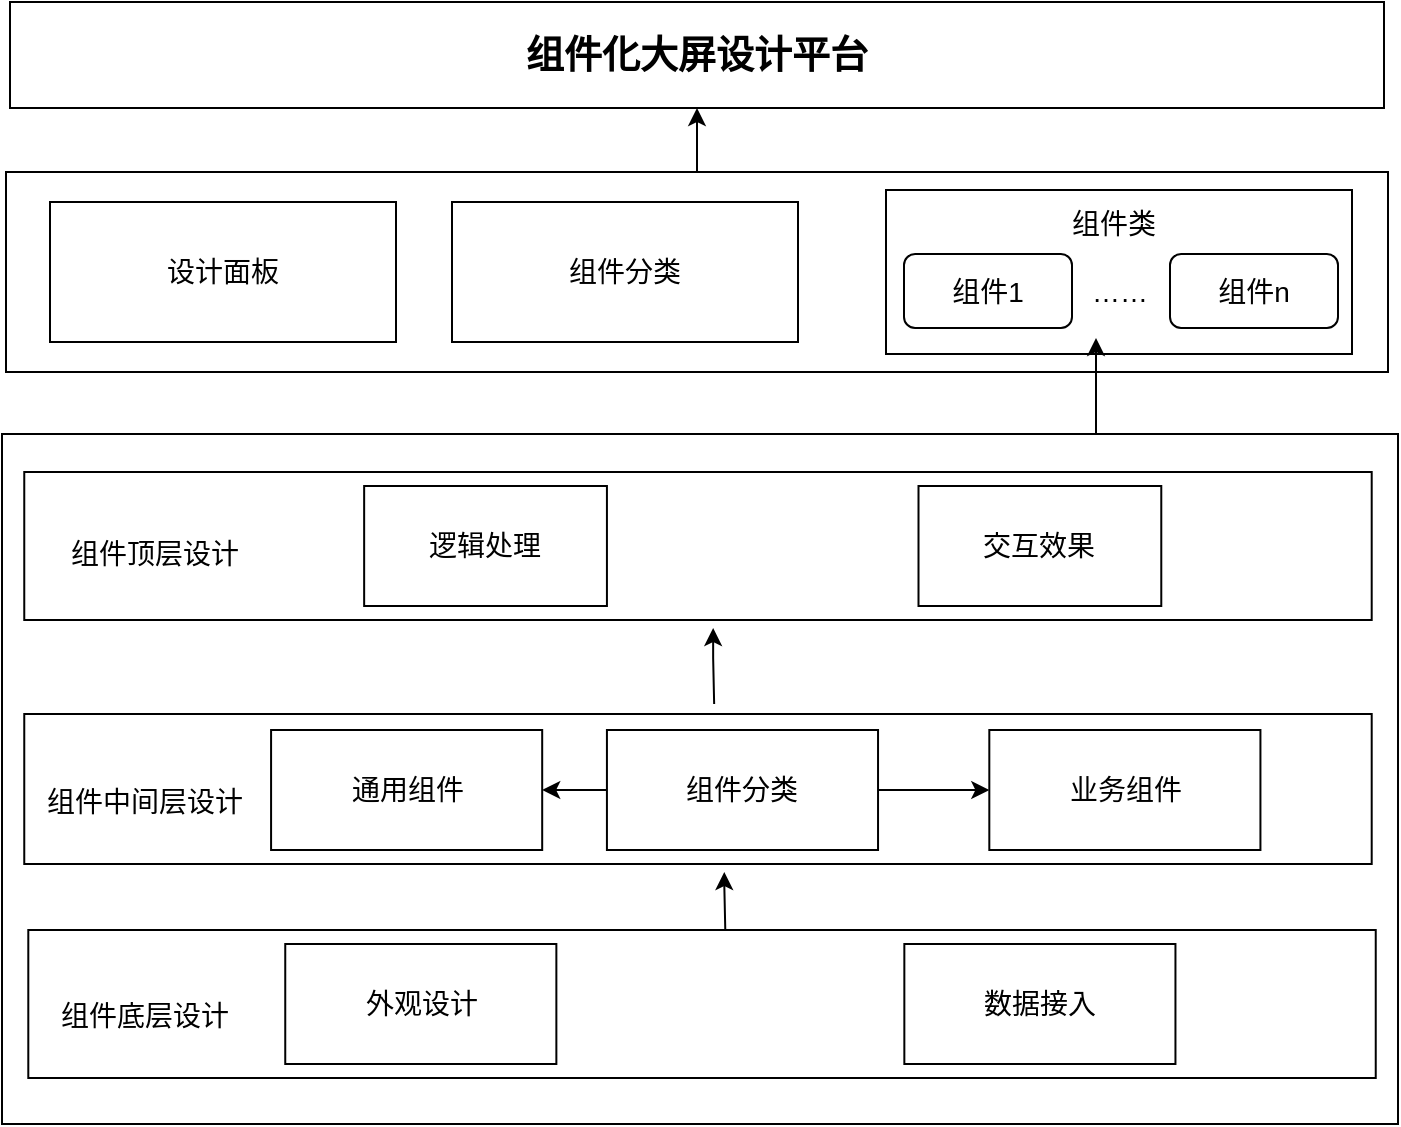 <mxfile version="20.3.2" type="github">
  <diagram id="582y9QvesD82Uv6ePpaU" name="第 1 页">
    <mxGraphModel dx="946" dy="614" grid="0" gridSize="10" guides="1" tooltips="1" connect="1" arrows="1" fold="1" page="1" pageScale="1" pageWidth="827" pageHeight="1169" math="0" shadow="0">
      <root>
        <mxCell id="0" />
        <mxCell id="1" parent="0" />
        <mxCell id="-D918swgOjqRrHATFK2N-1" value="&lt;h4&gt;&lt;font style=&quot;font-size: 19px;&quot;&gt;组件化大屏设计平台&lt;/font&gt;&lt;/h4&gt;" style="rounded=0;whiteSpace=wrap;html=1;" vertex="1" parent="1">
          <mxGeometry x="65" y="52" width="687" height="53" as="geometry" />
        </mxCell>
        <mxCell id="-D918swgOjqRrHATFK2N-44" value="" style="edgeStyle=orthogonalEdgeStyle;rounded=0;orthogonalLoop=1;jettySize=auto;html=1;fontFamily=Helvetica;fontSize=14;" edge="1" parent="1" source="-D918swgOjqRrHATFK2N-28" target="-D918swgOjqRrHATFK2N-1">
          <mxGeometry relative="1" as="geometry" />
        </mxCell>
        <mxCell id="-D918swgOjqRrHATFK2N-28" value="" style="rounded=0;whiteSpace=wrap;html=1;fontFamily=Helvetica;fontSize=14;" vertex="1" parent="1">
          <mxGeometry x="63" y="137" width="691" height="100" as="geometry" />
        </mxCell>
        <mxCell id="-D918swgOjqRrHATFK2N-29" value="" style="rounded=0;whiteSpace=wrap;html=1;fontFamily=Helvetica;fontSize=14;" vertex="1" parent="1">
          <mxGeometry x="503" y="146" width="233" height="82" as="geometry" />
        </mxCell>
        <mxCell id="-D918swgOjqRrHATFK2N-32" value="" style="group" vertex="1" connectable="0" parent="1">
          <mxGeometry x="61" y="268" width="698" height="345" as="geometry" />
        </mxCell>
        <mxCell id="-D918swgOjqRrHATFK2N-2" value="" style="rounded=0;whiteSpace=wrap;html=1;fontFamily=Helvetica;fontSize=19;" vertex="1" parent="-D918swgOjqRrHATFK2N-32">
          <mxGeometry width="698" height="345" as="geometry" />
        </mxCell>
        <mxCell id="-D918swgOjqRrHATFK2N-31" value="" style="group" vertex="1" connectable="0" parent="-D918swgOjqRrHATFK2N-32">
          <mxGeometry x="11.128" y="19" width="675.745" height="303" as="geometry" />
        </mxCell>
        <mxCell id="-D918swgOjqRrHATFK2N-4" value="" style="rounded=0;whiteSpace=wrap;html=1;fontFamily=Helvetica;fontSize=19;" vertex="1" parent="-D918swgOjqRrHATFK2N-31">
          <mxGeometry width="673.722" height="74" as="geometry" />
        </mxCell>
        <mxCell id="-D918swgOjqRrHATFK2N-5" value="" style="rounded=0;whiteSpace=wrap;html=1;fontFamily=Helvetica;fontSize=19;" vertex="1" parent="-D918swgOjqRrHATFK2N-31">
          <mxGeometry y="121" width="673.722" height="75" as="geometry" />
        </mxCell>
        <mxCell id="-D918swgOjqRrHATFK2N-6" value="" style="rounded=0;whiteSpace=wrap;html=1;fontFamily=Helvetica;fontSize=19;" vertex="1" parent="-D918swgOjqRrHATFK2N-31">
          <mxGeometry x="2.023" y="229" width="673.722" height="74" as="geometry" />
        </mxCell>
        <mxCell id="-D918swgOjqRrHATFK2N-7" value="&lt;font style=&quot;font-size: 14px;&quot;&gt;组件底层设计&lt;/font&gt;" style="text;html=1;strokeColor=none;fillColor=none;align=center;verticalAlign=middle;whiteSpace=wrap;rounded=0;fontFamily=Helvetica;fontSize=19;" vertex="1" parent="-D918swgOjqRrHATFK2N-31">
          <mxGeometry x="10.116" y="255" width="101.159" height="32" as="geometry" />
        </mxCell>
        <mxCell id="-D918swgOjqRrHATFK2N-8" value="&lt;font style=&quot;font-size: 14px;&quot;&gt;组件中间层设计&lt;/font&gt;" style="text;html=1;strokeColor=none;fillColor=none;align=center;verticalAlign=middle;whiteSpace=wrap;rounded=0;fontFamily=Helvetica;fontSize=19;" vertex="1" parent="-D918swgOjqRrHATFK2N-31">
          <mxGeometry x="10.116" y="148" width="101.159" height="32" as="geometry" />
        </mxCell>
        <mxCell id="-D918swgOjqRrHATFK2N-9" value="外观设计" style="rounded=0;whiteSpace=wrap;html=1;fontFamily=Helvetica;fontSize=14;" vertex="1" parent="-D918swgOjqRrHATFK2N-31">
          <mxGeometry x="130.496" y="236" width="135.554" height="60" as="geometry" />
        </mxCell>
        <mxCell id="-D918swgOjqRrHATFK2N-11" value="数据接入" style="rounded=0;whiteSpace=wrap;html=1;fontFamily=Helvetica;fontSize=14;" vertex="1" parent="-D918swgOjqRrHATFK2N-31">
          <mxGeometry x="440.043" y="236" width="135.554" height="60" as="geometry" />
        </mxCell>
        <mxCell id="-D918swgOjqRrHATFK2N-12" value="组件分类" style="rounded=0;whiteSpace=wrap;html=1;fontFamily=Helvetica;fontSize=14;" vertex="1" parent="-D918swgOjqRrHATFK2N-31">
          <mxGeometry x="291.339" y="129" width="135.554" height="60" as="geometry" />
        </mxCell>
        <mxCell id="-D918swgOjqRrHATFK2N-13" value="通用组件" style="rounded=0;whiteSpace=wrap;html=1;fontFamily=Helvetica;fontSize=14;" vertex="1" parent="-D918swgOjqRrHATFK2N-31">
          <mxGeometry x="123.414" y="129" width="135.554" height="60" as="geometry" />
        </mxCell>
        <mxCell id="-D918swgOjqRrHATFK2N-15" value="" style="edgeStyle=orthogonalEdgeStyle;rounded=0;orthogonalLoop=1;jettySize=auto;html=1;fontFamily=Helvetica;fontSize=14;" edge="1" parent="-D918swgOjqRrHATFK2N-31" source="-D918swgOjqRrHATFK2N-12" target="-D918swgOjqRrHATFK2N-13">
          <mxGeometry relative="1" as="geometry" />
        </mxCell>
        <mxCell id="-D918swgOjqRrHATFK2N-14" value="业务组件" style="rounded=0;whiteSpace=wrap;html=1;fontFamily=Helvetica;fontSize=14;" vertex="1" parent="-D918swgOjqRrHATFK2N-31">
          <mxGeometry x="482.53" y="129" width="135.554" height="60" as="geometry" />
        </mxCell>
        <mxCell id="-D918swgOjqRrHATFK2N-16" value="" style="edgeStyle=orthogonalEdgeStyle;rounded=0;orthogonalLoop=1;jettySize=auto;html=1;fontFamily=Helvetica;fontSize=14;" edge="1" parent="-D918swgOjqRrHATFK2N-31" source="-D918swgOjqRrHATFK2N-12" target="-D918swgOjqRrHATFK2N-14">
          <mxGeometry relative="1" as="geometry" />
        </mxCell>
        <mxCell id="-D918swgOjqRrHATFK2N-18" value="&lt;span style=&quot;font-size: 14px;&quot;&gt;组件顶层设计&lt;/span&gt;" style="text;html=1;strokeColor=none;fillColor=none;align=center;verticalAlign=middle;whiteSpace=wrap;rounded=0;fontFamily=Helvetica;fontSize=19;" vertex="1" parent="-D918swgOjqRrHATFK2N-31">
          <mxGeometry x="15.174" y="24" width="101.159" height="32" as="geometry" />
        </mxCell>
        <mxCell id="-D918swgOjqRrHATFK2N-19" value="逻辑处理" style="rounded=0;whiteSpace=wrap;html=1;fontFamily=Helvetica;fontSize=14;" vertex="1" parent="-D918swgOjqRrHATFK2N-31">
          <mxGeometry x="169.949" y="7" width="121.391" height="60" as="geometry" />
        </mxCell>
        <mxCell id="-D918swgOjqRrHATFK2N-20" value="交互效果" style="rounded=0;whiteSpace=wrap;html=1;fontFamily=Helvetica;fontSize=14;" vertex="1" parent="-D918swgOjqRrHATFK2N-31">
          <mxGeometry x="447.124" y="7" width="121.391" height="60" as="geometry" />
        </mxCell>
        <mxCell id="-D918swgOjqRrHATFK2N-26" value="" style="endArrow=classic;html=1;rounded=0;fontFamily=Helvetica;fontSize=14;" edge="1" parent="-D918swgOjqRrHATFK2N-31">
          <mxGeometry width="50" height="50" relative="1" as="geometry">
            <mxPoint x="344.954" y="116" as="sourcePoint" />
            <mxPoint x="344.448" y="78" as="targetPoint" />
            <Array as="points">
              <mxPoint x="344.448" y="93" />
            </Array>
          </mxGeometry>
        </mxCell>
        <mxCell id="-D918swgOjqRrHATFK2N-27" value="" style="endArrow=classic;html=1;rounded=0;fontFamily=Helvetica;fontSize=14;" edge="1" parent="-D918swgOjqRrHATFK2N-31">
          <mxGeometry width="50" height="50" relative="1" as="geometry">
            <mxPoint x="350.517" y="229" as="sourcePoint" />
            <mxPoint x="350.012" y="200" as="targetPoint" />
            <Array as="points">
              <mxPoint x="350.012" y="206" />
            </Array>
          </mxGeometry>
        </mxCell>
        <mxCell id="-D918swgOjqRrHATFK2N-33" value="组件1" style="rounded=1;whiteSpace=wrap;html=1;fontFamily=Helvetica;fontSize=14;" vertex="1" parent="1">
          <mxGeometry x="512" y="178" width="84" height="37" as="geometry" />
        </mxCell>
        <mxCell id="-D918swgOjqRrHATFK2N-34" value="组件n" style="rounded=1;whiteSpace=wrap;html=1;fontFamily=Helvetica;fontSize=14;" vertex="1" parent="1">
          <mxGeometry x="645" y="178" width="84" height="37" as="geometry" />
        </mxCell>
        <mxCell id="-D918swgOjqRrHATFK2N-35" value="……" style="text;html=1;strokeColor=none;fillColor=none;align=center;verticalAlign=middle;whiteSpace=wrap;rounded=0;fontFamily=Helvetica;fontSize=14;" vertex="1" parent="1">
          <mxGeometry x="589.5" y="181.5" width="60" height="30" as="geometry" />
        </mxCell>
        <mxCell id="-D918swgOjqRrHATFK2N-37" value="组件类" style="text;html=1;strokeColor=none;fillColor=none;align=center;verticalAlign=middle;whiteSpace=wrap;rounded=0;fontFamily=Helvetica;fontSize=14;" vertex="1" parent="1">
          <mxGeometry x="587" y="148" width="60" height="30" as="geometry" />
        </mxCell>
        <mxCell id="-D918swgOjqRrHATFK2N-40" value="" style="endArrow=classic;html=1;rounded=0;fontFamily=Helvetica;fontSize=14;" edge="1" parent="1">
          <mxGeometry width="50" height="50" relative="1" as="geometry">
            <mxPoint x="608" y="268" as="sourcePoint" />
            <mxPoint x="608" y="220" as="targetPoint" />
          </mxGeometry>
        </mxCell>
        <mxCell id="-D918swgOjqRrHATFK2N-42" value="设计面板" style="rounded=0;whiteSpace=wrap;html=1;fontFamily=Helvetica;fontSize=14;" vertex="1" parent="1">
          <mxGeometry x="85" y="152" width="173" height="70" as="geometry" />
        </mxCell>
        <mxCell id="-D918swgOjqRrHATFK2N-43" value="组件分类" style="rounded=0;whiteSpace=wrap;html=1;fontFamily=Helvetica;fontSize=14;" vertex="1" parent="1">
          <mxGeometry x="286" y="152" width="173" height="70" as="geometry" />
        </mxCell>
      </root>
    </mxGraphModel>
  </diagram>
</mxfile>
